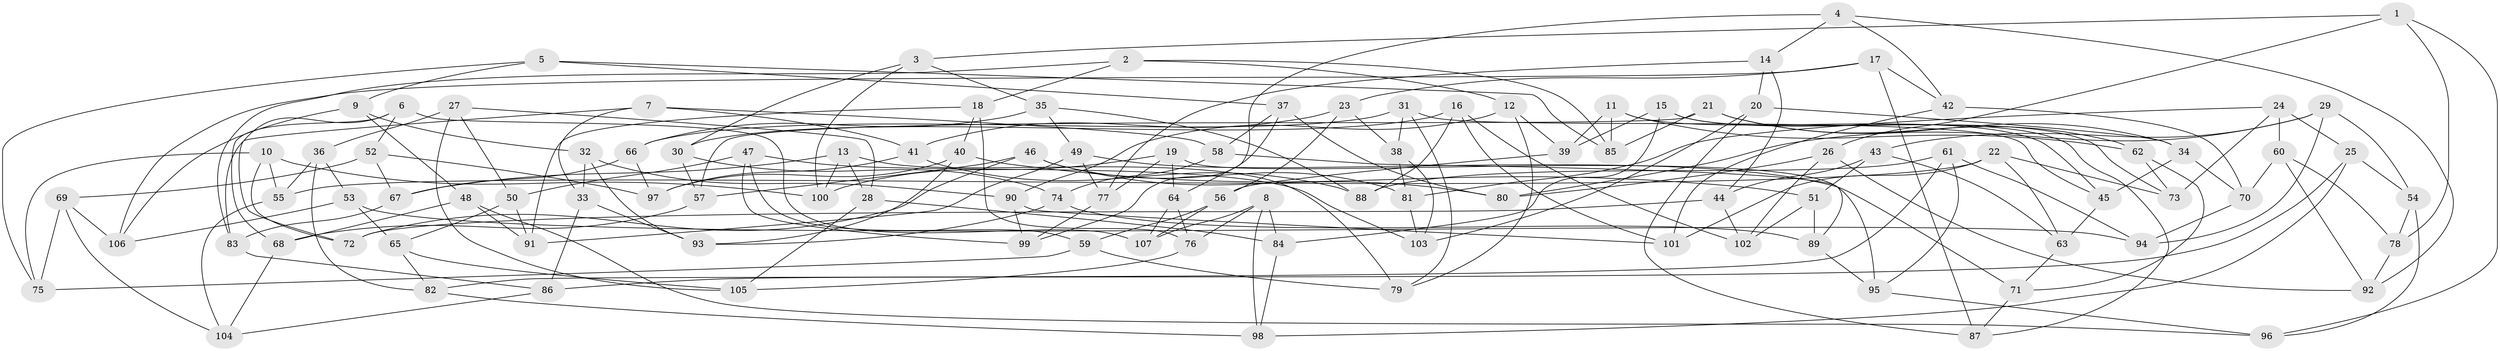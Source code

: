 // coarse degree distribution, {5: 0.18181818181818182, 7: 0.18181818181818182, 11: 0.06060606060606061, 9: 0.09090909090909091, 8: 0.15151515151515152, 10: 0.030303030303030304, 12: 0.030303030303030304, 4: 0.09090909090909091, 6: 0.09090909090909091, 3: 0.09090909090909091}
// Generated by graph-tools (version 1.1) at 2025/53/03/04/25 22:53:54]
// undirected, 107 vertices, 214 edges
graph export_dot {
  node [color=gray90,style=filled];
  1;
  2;
  3;
  4;
  5;
  6;
  7;
  8;
  9;
  10;
  11;
  12;
  13;
  14;
  15;
  16;
  17;
  18;
  19;
  20;
  21;
  22;
  23;
  24;
  25;
  26;
  27;
  28;
  29;
  30;
  31;
  32;
  33;
  34;
  35;
  36;
  37;
  38;
  39;
  40;
  41;
  42;
  43;
  44;
  45;
  46;
  47;
  48;
  49;
  50;
  51;
  52;
  53;
  54;
  55;
  56;
  57;
  58;
  59;
  60;
  61;
  62;
  63;
  64;
  65;
  66;
  67;
  68;
  69;
  70;
  71;
  72;
  73;
  74;
  75;
  76;
  77;
  78;
  79;
  80;
  81;
  82;
  83;
  84;
  85;
  86;
  87;
  88;
  89;
  90;
  91;
  92;
  93;
  94;
  95;
  96;
  97;
  98;
  99;
  100;
  101;
  102;
  103;
  104;
  105;
  106;
  107;
  1 -- 78;
  1 -- 26;
  1 -- 96;
  1 -- 3;
  2 -- 12;
  2 -- 18;
  2 -- 85;
  2 -- 83;
  3 -- 30;
  3 -- 35;
  3 -- 100;
  4 -- 14;
  4 -- 64;
  4 -- 42;
  4 -- 92;
  5 -- 37;
  5 -- 75;
  5 -- 85;
  5 -- 9;
  6 -- 107;
  6 -- 52;
  6 -- 68;
  6 -- 72;
  7 -- 33;
  7 -- 41;
  7 -- 83;
  7 -- 58;
  8 -- 107;
  8 -- 98;
  8 -- 76;
  8 -- 84;
  9 -- 48;
  9 -- 32;
  9 -- 106;
  10 -- 55;
  10 -- 75;
  10 -- 100;
  10 -- 72;
  11 -- 45;
  11 -- 39;
  11 -- 85;
  11 -- 62;
  12 -- 79;
  12 -- 90;
  12 -- 39;
  13 -- 79;
  13 -- 67;
  13 -- 100;
  13 -- 28;
  14 -- 20;
  14 -- 77;
  14 -- 44;
  15 -- 87;
  15 -- 73;
  15 -- 84;
  15 -- 39;
  16 -- 88;
  16 -- 101;
  16 -- 102;
  16 -- 30;
  17 -- 106;
  17 -- 23;
  17 -- 87;
  17 -- 42;
  18 -- 91;
  18 -- 40;
  18 -- 76;
  19 -- 100;
  19 -- 95;
  19 -- 77;
  19 -- 64;
  20 -- 87;
  20 -- 34;
  20 -- 103;
  21 -- 57;
  21 -- 34;
  21 -- 62;
  21 -- 85;
  22 -- 63;
  22 -- 101;
  22 -- 55;
  22 -- 73;
  23 -- 41;
  23 -- 38;
  23 -- 56;
  24 -- 73;
  24 -- 81;
  24 -- 60;
  24 -- 25;
  25 -- 54;
  25 -- 86;
  25 -- 98;
  26 -- 102;
  26 -- 92;
  26 -- 80;
  27 -- 50;
  27 -- 36;
  27 -- 105;
  27 -- 28;
  28 -- 84;
  28 -- 105;
  29 -- 54;
  29 -- 80;
  29 -- 94;
  29 -- 43;
  30 -- 74;
  30 -- 57;
  31 -- 66;
  31 -- 79;
  31 -- 45;
  31 -- 38;
  32 -- 93;
  32 -- 33;
  32 -- 90;
  33 -- 86;
  33 -- 93;
  34 -- 70;
  34 -- 45;
  35 -- 88;
  35 -- 66;
  35 -- 49;
  36 -- 55;
  36 -- 82;
  36 -- 53;
  37 -- 80;
  37 -- 99;
  37 -- 58;
  38 -- 103;
  38 -- 81;
  39 -- 56;
  40 -- 97;
  40 -- 93;
  40 -- 51;
  41 -- 97;
  41 -- 88;
  42 -- 70;
  42 -- 101;
  43 -- 44;
  43 -- 63;
  43 -- 51;
  44 -- 72;
  44 -- 102;
  45 -- 63;
  46 -- 80;
  46 -- 72;
  46 -- 81;
  46 -- 57;
  47 -- 103;
  47 -- 99;
  47 -- 59;
  47 -- 50;
  48 -- 96;
  48 -- 68;
  48 -- 91;
  49 -- 77;
  49 -- 71;
  49 -- 91;
  50 -- 65;
  50 -- 91;
  51 -- 102;
  51 -- 89;
  52 -- 69;
  52 -- 97;
  52 -- 67;
  53 -- 94;
  53 -- 106;
  53 -- 65;
  54 -- 96;
  54 -- 78;
  55 -- 104;
  56 -- 107;
  56 -- 59;
  57 -- 68;
  58 -- 74;
  58 -- 89;
  59 -- 79;
  59 -- 75;
  60 -- 92;
  60 -- 70;
  60 -- 78;
  61 -- 82;
  61 -- 88;
  61 -- 95;
  61 -- 94;
  62 -- 73;
  62 -- 71;
  63 -- 71;
  64 -- 107;
  64 -- 76;
  65 -- 82;
  65 -- 105;
  66 -- 67;
  66 -- 97;
  67 -- 83;
  68 -- 104;
  69 -- 104;
  69 -- 106;
  69 -- 75;
  70 -- 94;
  71 -- 87;
  74 -- 89;
  74 -- 93;
  76 -- 105;
  77 -- 99;
  78 -- 92;
  81 -- 103;
  82 -- 98;
  83 -- 86;
  84 -- 98;
  86 -- 104;
  89 -- 95;
  90 -- 99;
  90 -- 101;
  95 -- 96;
}
